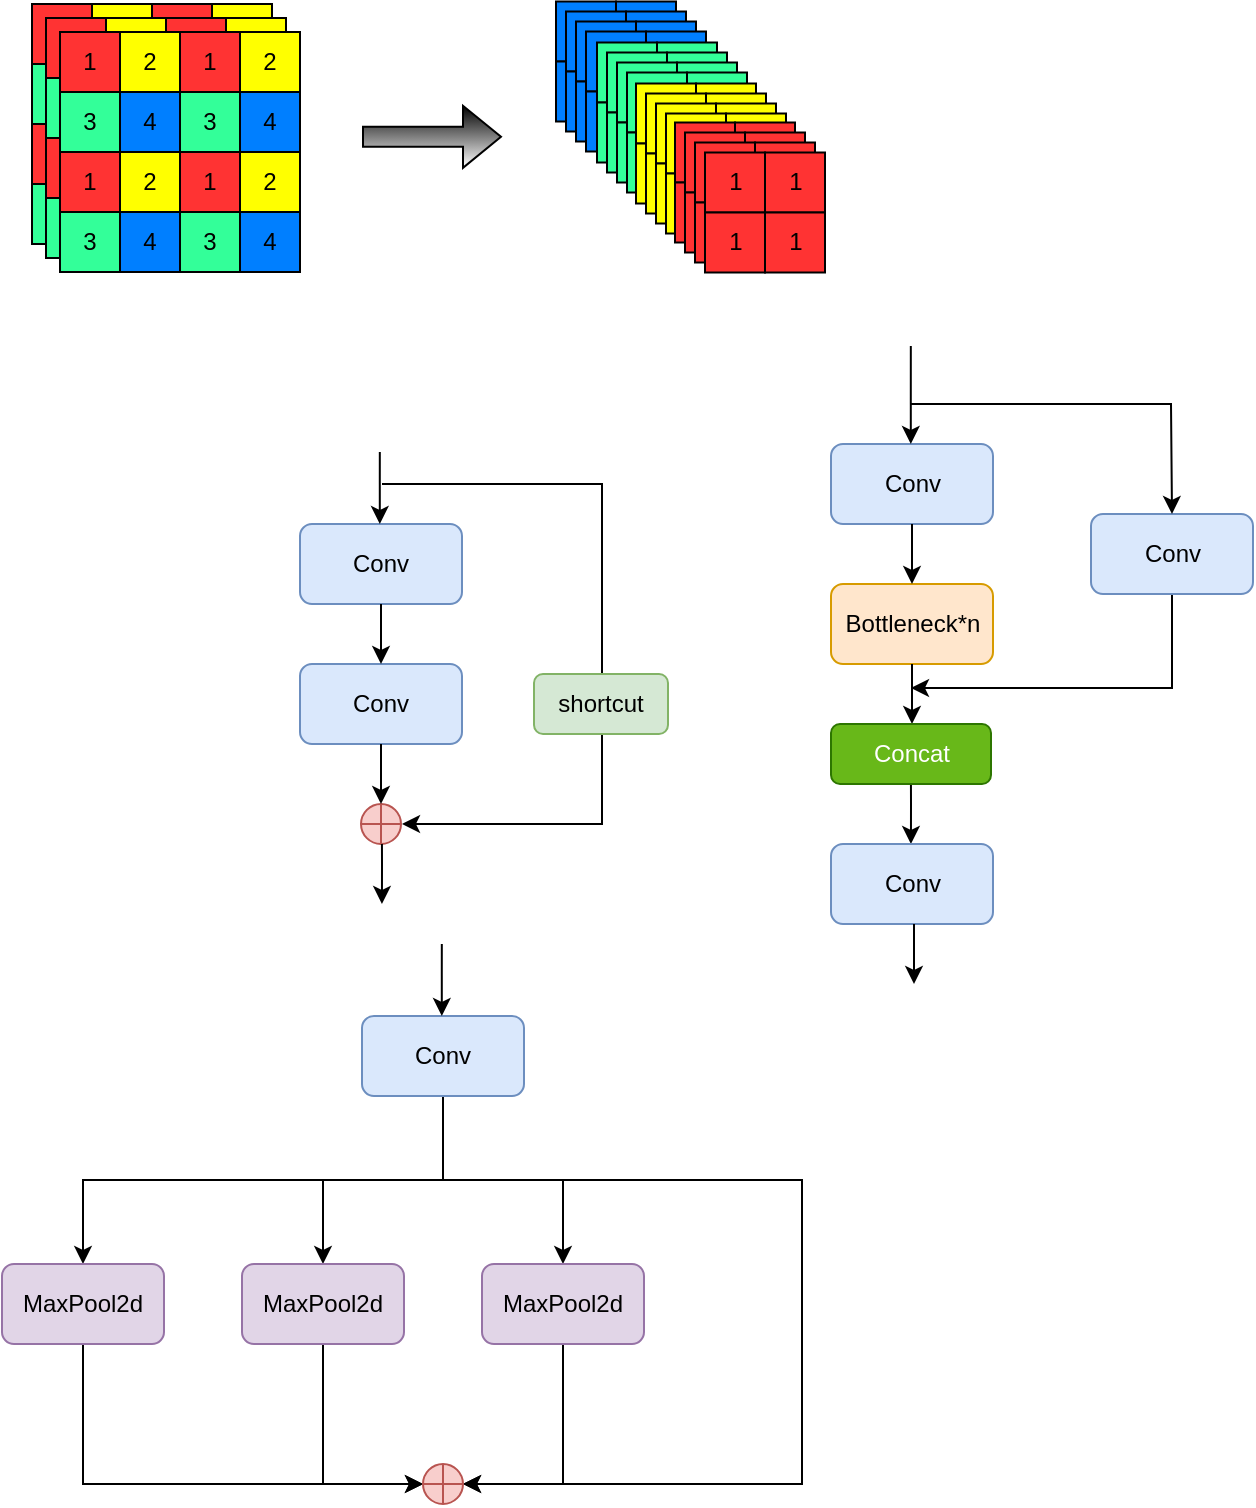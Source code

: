 <mxfile version="16.6.7" type="github">
  <diagram id="taPE7v1os4AzbMLSIXXi" name="第 1 页">
    <mxGraphModel dx="609" dy="671" grid="1" gridSize="10" guides="1" tooltips="1" connect="1" arrows="1" fold="1" page="1" pageScale="1" pageWidth="827" pageHeight="1169" math="0" shadow="0">
      <root>
        <mxCell id="0" />
        <mxCell id="1" parent="0" />
        <mxCell id="5YD0OCtKCRECGLsbeRNo-146" value="" style="group" vertex="1" connectable="0" parent="1">
          <mxGeometry x="327" y="78.75" width="137.5" height="138.5" as="geometry" />
        </mxCell>
        <mxCell id="5YD0OCtKCRECGLsbeRNo-110" value="" style="group" vertex="1" connectable="0" parent="5YD0OCtKCRECGLsbeRNo-146">
          <mxGeometry width="60" height="60" as="geometry" />
        </mxCell>
        <mxCell id="5YD0OCtKCRECGLsbeRNo-63" value="4" style="whiteSpace=wrap;html=1;aspect=fixed;fillColor=#007FFF;container=0;strokeColor=#000000;strokeWidth=1;" vertex="1" parent="5YD0OCtKCRECGLsbeRNo-110">
          <mxGeometry width="30" height="30" as="geometry" />
        </mxCell>
        <mxCell id="5YD0OCtKCRECGLsbeRNo-107" value="4" style="whiteSpace=wrap;html=1;aspect=fixed;fillColor=#007FFF;container=0;strokeColor=#000000;strokeWidth=1;" vertex="1" parent="5YD0OCtKCRECGLsbeRNo-110">
          <mxGeometry x="30" width="30" height="30" as="geometry" />
        </mxCell>
        <mxCell id="5YD0OCtKCRECGLsbeRNo-108" value="4" style="whiteSpace=wrap;html=1;aspect=fixed;fillColor=#007FFF;container=0;strokeColor=#000000;strokeWidth=1;" vertex="1" parent="5YD0OCtKCRECGLsbeRNo-110">
          <mxGeometry y="30" width="30" height="30" as="geometry" />
        </mxCell>
        <mxCell id="5YD0OCtKCRECGLsbeRNo-109" value="4" style="whiteSpace=wrap;html=1;aspect=fixed;fillColor=#007FFF;container=0;strokeColor=#000000;strokeWidth=1;" vertex="1" parent="5YD0OCtKCRECGLsbeRNo-110">
          <mxGeometry x="15" y="15" width="30" height="30" as="geometry" />
        </mxCell>
        <mxCell id="5YD0OCtKCRECGLsbeRNo-111" value="" style="group" vertex="1" connectable="0" parent="5YD0OCtKCRECGLsbeRNo-146">
          <mxGeometry x="5" y="5" width="60" height="60" as="geometry" />
        </mxCell>
        <mxCell id="5YD0OCtKCRECGLsbeRNo-112" value="4" style="whiteSpace=wrap;html=1;aspect=fixed;fillColor=#007FFF;container=0;strokeColor=#000000;strokeWidth=1;" vertex="1" parent="5YD0OCtKCRECGLsbeRNo-111">
          <mxGeometry width="30" height="30" as="geometry" />
        </mxCell>
        <mxCell id="5YD0OCtKCRECGLsbeRNo-113" value="4" style="whiteSpace=wrap;html=1;aspect=fixed;fillColor=#007FFF;container=0;strokeColor=#000000;strokeWidth=1;" vertex="1" parent="5YD0OCtKCRECGLsbeRNo-111">
          <mxGeometry x="30" width="30" height="30" as="geometry" />
        </mxCell>
        <mxCell id="5YD0OCtKCRECGLsbeRNo-114" value="4" style="whiteSpace=wrap;html=1;aspect=fixed;fillColor=#007FFF;container=0;strokeColor=#000000;strokeWidth=1;" vertex="1" parent="5YD0OCtKCRECGLsbeRNo-111">
          <mxGeometry y="30" width="30" height="30" as="geometry" />
        </mxCell>
        <mxCell id="5YD0OCtKCRECGLsbeRNo-115" value="4" style="whiteSpace=wrap;html=1;aspect=fixed;fillColor=#007FFF;container=0;strokeColor=#000000;strokeWidth=1;" vertex="1" parent="5YD0OCtKCRECGLsbeRNo-111">
          <mxGeometry x="20" y="20" width="30" height="30" as="geometry" />
        </mxCell>
        <mxCell id="5YD0OCtKCRECGLsbeRNo-116" value="" style="group" vertex="1" connectable="0" parent="5YD0OCtKCRECGLsbeRNo-146">
          <mxGeometry x="10" y="10" width="60" height="60" as="geometry" />
        </mxCell>
        <mxCell id="5YD0OCtKCRECGLsbeRNo-117" value="4" style="whiteSpace=wrap;html=1;aspect=fixed;fillColor=#007FFF;container=0;strokeColor=#000000;strokeWidth=1;" vertex="1" parent="5YD0OCtKCRECGLsbeRNo-116">
          <mxGeometry width="30" height="30" as="geometry" />
        </mxCell>
        <mxCell id="5YD0OCtKCRECGLsbeRNo-118" value="4" style="whiteSpace=wrap;html=1;aspect=fixed;fillColor=#007FFF;container=0;strokeColor=#000000;strokeWidth=1;" vertex="1" parent="5YD0OCtKCRECGLsbeRNo-116">
          <mxGeometry x="30" width="30" height="30" as="geometry" />
        </mxCell>
        <mxCell id="5YD0OCtKCRECGLsbeRNo-119" value="4" style="whiteSpace=wrap;html=1;aspect=fixed;fillColor=#007FFF;container=0;strokeColor=#000000;strokeWidth=1;" vertex="1" parent="5YD0OCtKCRECGLsbeRNo-116">
          <mxGeometry y="30" width="30" height="30" as="geometry" />
        </mxCell>
        <mxCell id="5YD0OCtKCRECGLsbeRNo-120" value="4" style="whiteSpace=wrap;html=1;aspect=fixed;fillColor=#007FFF;container=0;strokeColor=#000000;strokeWidth=1;" vertex="1" parent="5YD0OCtKCRECGLsbeRNo-116">
          <mxGeometry x="25" y="25" width="30" height="30" as="geometry" />
        </mxCell>
        <mxCell id="5YD0OCtKCRECGLsbeRNo-121" value="" style="group" vertex="1" connectable="0" parent="5YD0OCtKCRECGLsbeRNo-146">
          <mxGeometry x="15" y="15" width="60" height="60" as="geometry" />
        </mxCell>
        <mxCell id="5YD0OCtKCRECGLsbeRNo-122" value="4" style="whiteSpace=wrap;html=1;aspect=fixed;fillColor=#007FFF;container=0;strokeColor=#000000;strokeWidth=1;" vertex="1" parent="5YD0OCtKCRECGLsbeRNo-121">
          <mxGeometry width="30" height="30" as="geometry" />
        </mxCell>
        <mxCell id="5YD0OCtKCRECGLsbeRNo-123" value="4" style="whiteSpace=wrap;html=1;aspect=fixed;fillColor=#007FFF;container=0;strokeColor=#000000;strokeWidth=1;" vertex="1" parent="5YD0OCtKCRECGLsbeRNo-121">
          <mxGeometry x="30" width="30" height="30" as="geometry" />
        </mxCell>
        <mxCell id="5YD0OCtKCRECGLsbeRNo-124" value="4" style="whiteSpace=wrap;html=1;aspect=fixed;fillColor=#007FFF;container=0;strokeColor=#000000;strokeWidth=1;" vertex="1" parent="5YD0OCtKCRECGLsbeRNo-121">
          <mxGeometry y="30" width="30" height="30" as="geometry" />
        </mxCell>
        <mxCell id="5YD0OCtKCRECGLsbeRNo-125" value="4" style="whiteSpace=wrap;html=1;aspect=fixed;fillColor=#007FFF;container=0;strokeColor=#000000;strokeWidth=1;" vertex="1" parent="5YD0OCtKCRECGLsbeRNo-121">
          <mxGeometry x="30" y="30" width="30" height="30" as="geometry" />
        </mxCell>
        <mxCell id="5YD0OCtKCRECGLsbeRNo-145" value="" style="group" vertex="1" connectable="0" parent="5YD0OCtKCRECGLsbeRNo-146">
          <mxGeometry x="20.5" y="20.5" width="75" height="75" as="geometry" />
        </mxCell>
        <mxCell id="5YD0OCtKCRECGLsbeRNo-129" value="" style="group" vertex="1" connectable="0" parent="5YD0OCtKCRECGLsbeRNo-145">
          <mxGeometry width="60" height="60" as="geometry" />
        </mxCell>
        <mxCell id="5YD0OCtKCRECGLsbeRNo-62" value="3" style="whiteSpace=wrap;html=1;aspect=fixed;container=0;strokeColor=#000000;strokeWidth=1;fillColor=#33FF99;" vertex="1" parent="5YD0OCtKCRECGLsbeRNo-129">
          <mxGeometry width="30" height="30" as="geometry" />
        </mxCell>
        <mxCell id="5YD0OCtKCRECGLsbeRNo-126" value="3" style="whiteSpace=wrap;html=1;aspect=fixed;container=0;strokeColor=#000000;strokeWidth=1;fillColor=#33FF99;" vertex="1" parent="5YD0OCtKCRECGLsbeRNo-129">
          <mxGeometry x="30" width="30" height="30" as="geometry" />
        </mxCell>
        <mxCell id="5YD0OCtKCRECGLsbeRNo-127" value="3" style="whiteSpace=wrap;html=1;aspect=fixed;container=0;strokeColor=#000000;strokeWidth=1;fillColor=#33FF99;" vertex="1" parent="5YD0OCtKCRECGLsbeRNo-129">
          <mxGeometry y="30" width="30" height="30" as="geometry" />
        </mxCell>
        <mxCell id="5YD0OCtKCRECGLsbeRNo-128" value="3" style="whiteSpace=wrap;html=1;aspect=fixed;container=0;strokeColor=#000000;strokeWidth=1;fillColor=#33FF99;" vertex="1" parent="5YD0OCtKCRECGLsbeRNo-129">
          <mxGeometry x="15" y="15" width="30" height="30" as="geometry" />
        </mxCell>
        <mxCell id="5YD0OCtKCRECGLsbeRNo-130" value="" style="group" vertex="1" connectable="0" parent="5YD0OCtKCRECGLsbeRNo-145">
          <mxGeometry x="5" y="5" width="60" height="60" as="geometry" />
        </mxCell>
        <mxCell id="5YD0OCtKCRECGLsbeRNo-131" value="3" style="whiteSpace=wrap;html=1;aspect=fixed;container=0;strokeColor=#000000;strokeWidth=1;fillColor=#33FF99;" vertex="1" parent="5YD0OCtKCRECGLsbeRNo-130">
          <mxGeometry width="30" height="30" as="geometry" />
        </mxCell>
        <mxCell id="5YD0OCtKCRECGLsbeRNo-132" value="3" style="whiteSpace=wrap;html=1;aspect=fixed;container=0;strokeColor=#000000;strokeWidth=1;fillColor=#33FF99;" vertex="1" parent="5YD0OCtKCRECGLsbeRNo-130">
          <mxGeometry x="30" width="30" height="30" as="geometry" />
        </mxCell>
        <mxCell id="5YD0OCtKCRECGLsbeRNo-133" value="3" style="whiteSpace=wrap;html=1;aspect=fixed;container=0;strokeColor=#000000;strokeWidth=1;fillColor=#33FF99;" vertex="1" parent="5YD0OCtKCRECGLsbeRNo-130">
          <mxGeometry y="30" width="30" height="30" as="geometry" />
        </mxCell>
        <mxCell id="5YD0OCtKCRECGLsbeRNo-134" value="3" style="whiteSpace=wrap;html=1;aspect=fixed;container=0;strokeColor=#000000;strokeWidth=1;fillColor=#33FF99;" vertex="1" parent="5YD0OCtKCRECGLsbeRNo-130">
          <mxGeometry x="20" y="20" width="30" height="30" as="geometry" />
        </mxCell>
        <mxCell id="5YD0OCtKCRECGLsbeRNo-135" value="" style="group" vertex="1" connectable="0" parent="5YD0OCtKCRECGLsbeRNo-145">
          <mxGeometry x="10" y="10" width="60" height="60" as="geometry" />
        </mxCell>
        <mxCell id="5YD0OCtKCRECGLsbeRNo-136" value="3" style="whiteSpace=wrap;html=1;aspect=fixed;container=0;strokeColor=#000000;strokeWidth=1;fillColor=#33FF99;" vertex="1" parent="5YD0OCtKCRECGLsbeRNo-135">
          <mxGeometry width="30" height="30" as="geometry" />
        </mxCell>
        <mxCell id="5YD0OCtKCRECGLsbeRNo-137" value="3" style="whiteSpace=wrap;html=1;aspect=fixed;container=0;strokeColor=#000000;strokeWidth=1;fillColor=#33FF99;" vertex="1" parent="5YD0OCtKCRECGLsbeRNo-135">
          <mxGeometry x="30" width="30" height="30" as="geometry" />
        </mxCell>
        <mxCell id="5YD0OCtKCRECGLsbeRNo-138" value="3" style="whiteSpace=wrap;html=1;aspect=fixed;container=0;strokeColor=#000000;strokeWidth=1;fillColor=#33FF99;" vertex="1" parent="5YD0OCtKCRECGLsbeRNo-135">
          <mxGeometry y="30" width="30" height="30" as="geometry" />
        </mxCell>
        <mxCell id="5YD0OCtKCRECGLsbeRNo-139" value="3" style="whiteSpace=wrap;html=1;aspect=fixed;container=0;strokeColor=#000000;strokeWidth=1;fillColor=#33FF99;" vertex="1" parent="5YD0OCtKCRECGLsbeRNo-135">
          <mxGeometry x="25" y="25" width="30" height="30" as="geometry" />
        </mxCell>
        <mxCell id="5YD0OCtKCRECGLsbeRNo-140" value="" style="group" vertex="1" connectable="0" parent="5YD0OCtKCRECGLsbeRNo-145">
          <mxGeometry x="15" y="15" width="60" height="60" as="geometry" />
        </mxCell>
        <mxCell id="5YD0OCtKCRECGLsbeRNo-141" value="3" style="whiteSpace=wrap;html=1;aspect=fixed;container=0;strokeColor=#000000;strokeWidth=1;fillColor=#33FF99;" vertex="1" parent="5YD0OCtKCRECGLsbeRNo-140">
          <mxGeometry width="30" height="30" as="geometry" />
        </mxCell>
        <mxCell id="5YD0OCtKCRECGLsbeRNo-142" value="3" style="whiteSpace=wrap;html=1;aspect=fixed;container=0;strokeColor=#000000;strokeWidth=1;fillColor=#33FF99;" vertex="1" parent="5YD0OCtKCRECGLsbeRNo-140">
          <mxGeometry x="30" width="30" height="30" as="geometry" />
        </mxCell>
        <mxCell id="5YD0OCtKCRECGLsbeRNo-143" value="3" style="whiteSpace=wrap;html=1;aspect=fixed;container=0;strokeColor=#000000;strokeWidth=1;fillColor=#33FF99;" vertex="1" parent="5YD0OCtKCRECGLsbeRNo-140">
          <mxGeometry y="30" width="30" height="30" as="geometry" />
        </mxCell>
        <mxCell id="5YD0OCtKCRECGLsbeRNo-144" value="3" style="whiteSpace=wrap;html=1;aspect=fixed;container=0;strokeColor=#000000;strokeWidth=1;fillColor=#33FF99;" vertex="1" parent="5YD0OCtKCRECGLsbeRNo-140">
          <mxGeometry x="30" y="30" width="30" height="30" as="geometry" />
        </mxCell>
        <mxCell id="5YD0OCtKCRECGLsbeRNo-106" value="" style="group" vertex="1" connectable="0" parent="5YD0OCtKCRECGLsbeRNo-146">
          <mxGeometry x="40" y="41" width="97.5" height="97.5" as="geometry" />
        </mxCell>
        <mxCell id="5YD0OCtKCRECGLsbeRNo-89" value="" style="group" vertex="1" connectable="0" parent="5YD0OCtKCRECGLsbeRNo-106">
          <mxGeometry width="60" height="60" as="geometry" />
        </mxCell>
        <mxCell id="5YD0OCtKCRECGLsbeRNo-61" value="2" style="whiteSpace=wrap;html=1;aspect=fixed;container=0;strokeColor=#000000;strokeWidth=1;fillColor=#FFFF00;" vertex="1" parent="5YD0OCtKCRECGLsbeRNo-89">
          <mxGeometry width="30" height="30" as="geometry" />
        </mxCell>
        <mxCell id="5YD0OCtKCRECGLsbeRNo-86" value="2" style="whiteSpace=wrap;html=1;aspect=fixed;container=0;strokeColor=#000000;strokeWidth=1;fillColor=#FFFF00;" vertex="1" parent="5YD0OCtKCRECGLsbeRNo-89">
          <mxGeometry x="30" width="30" height="30" as="geometry" />
        </mxCell>
        <mxCell id="5YD0OCtKCRECGLsbeRNo-87" value="2" style="whiteSpace=wrap;html=1;aspect=fixed;container=0;strokeColor=#000000;strokeWidth=1;fillColor=#FFFF00;" vertex="1" parent="5YD0OCtKCRECGLsbeRNo-89">
          <mxGeometry y="30" width="30" height="30" as="geometry" />
        </mxCell>
        <mxCell id="5YD0OCtKCRECGLsbeRNo-88" value="2" style="whiteSpace=wrap;html=1;aspect=fixed;container=0;strokeColor=#000000;strokeWidth=1;fillColor=#FFFF00;" vertex="1" parent="5YD0OCtKCRECGLsbeRNo-89">
          <mxGeometry x="15" y="15" width="30" height="30" as="geometry" />
        </mxCell>
        <mxCell id="5YD0OCtKCRECGLsbeRNo-90" value="" style="group" vertex="1" connectable="0" parent="5YD0OCtKCRECGLsbeRNo-106">
          <mxGeometry x="5" y="5" width="60" height="60" as="geometry" />
        </mxCell>
        <mxCell id="5YD0OCtKCRECGLsbeRNo-91" value="2" style="whiteSpace=wrap;html=1;aspect=fixed;container=0;strokeColor=#000000;strokeWidth=1;fillColor=#FFFF00;" vertex="1" parent="5YD0OCtKCRECGLsbeRNo-90">
          <mxGeometry width="30" height="30" as="geometry" />
        </mxCell>
        <mxCell id="5YD0OCtKCRECGLsbeRNo-92" value="2" style="whiteSpace=wrap;html=1;aspect=fixed;container=0;strokeColor=#000000;strokeWidth=1;fillColor=#FFFF00;" vertex="1" parent="5YD0OCtKCRECGLsbeRNo-90">
          <mxGeometry x="30" width="30" height="30" as="geometry" />
        </mxCell>
        <mxCell id="5YD0OCtKCRECGLsbeRNo-93" value="2" style="whiteSpace=wrap;html=1;aspect=fixed;container=0;strokeColor=#000000;strokeWidth=1;fillColor=#FFFF00;" vertex="1" parent="5YD0OCtKCRECGLsbeRNo-90">
          <mxGeometry y="30" width="30" height="30" as="geometry" />
        </mxCell>
        <mxCell id="5YD0OCtKCRECGLsbeRNo-94" value="2" style="whiteSpace=wrap;html=1;aspect=fixed;container=0;strokeColor=#000000;strokeWidth=1;fillColor=#FFFF00;" vertex="1" parent="5YD0OCtKCRECGLsbeRNo-90">
          <mxGeometry x="20" y="20" width="30" height="30" as="geometry" />
        </mxCell>
        <mxCell id="5YD0OCtKCRECGLsbeRNo-95" value="" style="group" vertex="1" connectable="0" parent="5YD0OCtKCRECGLsbeRNo-106">
          <mxGeometry x="10" y="10" width="60" height="60" as="geometry" />
        </mxCell>
        <mxCell id="5YD0OCtKCRECGLsbeRNo-96" value="2" style="whiteSpace=wrap;html=1;aspect=fixed;container=0;strokeColor=#000000;strokeWidth=1;fillColor=#FFFF00;" vertex="1" parent="5YD0OCtKCRECGLsbeRNo-95">
          <mxGeometry width="30" height="30" as="geometry" />
        </mxCell>
        <mxCell id="5YD0OCtKCRECGLsbeRNo-97" value="2" style="whiteSpace=wrap;html=1;aspect=fixed;container=0;strokeColor=#000000;strokeWidth=1;fillColor=#FFFF00;" vertex="1" parent="5YD0OCtKCRECGLsbeRNo-95">
          <mxGeometry x="30" width="30" height="30" as="geometry" />
        </mxCell>
        <mxCell id="5YD0OCtKCRECGLsbeRNo-98" value="2" style="whiteSpace=wrap;html=1;aspect=fixed;container=0;strokeColor=#000000;strokeWidth=1;fillColor=#FFFF00;" vertex="1" parent="5YD0OCtKCRECGLsbeRNo-95">
          <mxGeometry y="30" width="30" height="30" as="geometry" />
        </mxCell>
        <mxCell id="5YD0OCtKCRECGLsbeRNo-99" value="2" style="whiteSpace=wrap;html=1;aspect=fixed;container=0;strokeColor=#000000;strokeWidth=1;fillColor=#FFFF00;" vertex="1" parent="5YD0OCtKCRECGLsbeRNo-95">
          <mxGeometry x="25" y="25" width="30" height="30" as="geometry" />
        </mxCell>
        <mxCell id="5YD0OCtKCRECGLsbeRNo-100" value="" style="group" vertex="1" connectable="0" parent="5YD0OCtKCRECGLsbeRNo-106">
          <mxGeometry x="15" y="15" width="82.5" height="82.5" as="geometry" />
        </mxCell>
        <mxCell id="5YD0OCtKCRECGLsbeRNo-101" value="2" style="whiteSpace=wrap;html=1;aspect=fixed;container=0;strokeColor=#000000;strokeWidth=1;fillColor=#FFFF00;" vertex="1" parent="5YD0OCtKCRECGLsbeRNo-100">
          <mxGeometry width="30" height="30" as="geometry" />
        </mxCell>
        <mxCell id="5YD0OCtKCRECGLsbeRNo-102" value="2" style="whiteSpace=wrap;html=1;aspect=fixed;container=0;strokeColor=#000000;strokeWidth=1;fillColor=#FFFF00;" vertex="1" parent="5YD0OCtKCRECGLsbeRNo-100">
          <mxGeometry x="30" width="30" height="30" as="geometry" />
        </mxCell>
        <mxCell id="5YD0OCtKCRECGLsbeRNo-103" value="2" style="whiteSpace=wrap;html=1;aspect=fixed;container=0;strokeColor=#000000;strokeWidth=1;fillColor=#FFFF00;" vertex="1" parent="5YD0OCtKCRECGLsbeRNo-100">
          <mxGeometry y="30" width="30" height="30" as="geometry" />
        </mxCell>
        <mxCell id="5YD0OCtKCRECGLsbeRNo-104" value="2" style="whiteSpace=wrap;html=1;aspect=fixed;container=0;strokeColor=#000000;strokeWidth=1;fillColor=#FFFF00;" vertex="1" parent="5YD0OCtKCRECGLsbeRNo-100">
          <mxGeometry x="30" y="30" width="30" height="30" as="geometry" />
        </mxCell>
        <mxCell id="5YD0OCtKCRECGLsbeRNo-105" value="" style="group" vertex="1" connectable="0" parent="5YD0OCtKCRECGLsbeRNo-100">
          <mxGeometry x="4.5" y="4.5" width="75" height="75" as="geometry" />
        </mxCell>
        <mxCell id="5YD0OCtKCRECGLsbeRNo-70" value="" style="group" vertex="1" connectable="0" parent="5YD0OCtKCRECGLsbeRNo-105">
          <mxGeometry width="60" height="60" as="geometry" />
        </mxCell>
        <mxCell id="5YD0OCtKCRECGLsbeRNo-60" value="1" style="whiteSpace=wrap;html=1;aspect=fixed;fillColor=#FF3333;fontColor=#ffffff;strokeColor=#000000;container=0;strokeWidth=1;" vertex="1" parent="5YD0OCtKCRECGLsbeRNo-70">
          <mxGeometry width="30" height="30" as="geometry" />
        </mxCell>
        <mxCell id="5YD0OCtKCRECGLsbeRNo-67" value="1" style="whiteSpace=wrap;html=1;aspect=fixed;fillColor=#FF3333;fontColor=#ffffff;strokeColor=#000000;container=0;strokeWidth=1;" vertex="1" parent="5YD0OCtKCRECGLsbeRNo-70">
          <mxGeometry x="30" width="30" height="30" as="geometry" />
        </mxCell>
        <mxCell id="5YD0OCtKCRECGLsbeRNo-68" value="1" style="whiteSpace=wrap;html=1;aspect=fixed;fillColor=#FF3333;fontColor=#ffffff;strokeColor=#000000;container=0;strokeWidth=1;" vertex="1" parent="5YD0OCtKCRECGLsbeRNo-70">
          <mxGeometry y="30" width="30" height="30" as="geometry" />
        </mxCell>
        <mxCell id="5YD0OCtKCRECGLsbeRNo-69" value="1" style="whiteSpace=wrap;html=1;aspect=fixed;fillColor=#FF3333;fontColor=#ffffff;strokeColor=#000000;container=0;strokeWidth=1;" vertex="1" parent="5YD0OCtKCRECGLsbeRNo-70">
          <mxGeometry x="15" y="15" width="30" height="30" as="geometry" />
        </mxCell>
        <mxCell id="5YD0OCtKCRECGLsbeRNo-71" value="" style="group" vertex="1" connectable="0" parent="5YD0OCtKCRECGLsbeRNo-105">
          <mxGeometry x="5" y="5" width="60" height="60" as="geometry" />
        </mxCell>
        <mxCell id="5YD0OCtKCRECGLsbeRNo-72" value="1" style="whiteSpace=wrap;html=1;aspect=fixed;fillColor=#FF3333;fontColor=#ffffff;strokeColor=#000000;container=0;strokeWidth=1;" vertex="1" parent="5YD0OCtKCRECGLsbeRNo-71">
          <mxGeometry width="30" height="30" as="geometry" />
        </mxCell>
        <mxCell id="5YD0OCtKCRECGLsbeRNo-73" value="1" style="whiteSpace=wrap;html=1;aspect=fixed;fillColor=#FF3333;fontColor=#ffffff;strokeColor=#000000;container=0;strokeWidth=1;" vertex="1" parent="5YD0OCtKCRECGLsbeRNo-71">
          <mxGeometry x="30" width="30" height="30" as="geometry" />
        </mxCell>
        <mxCell id="5YD0OCtKCRECGLsbeRNo-74" value="1" style="whiteSpace=wrap;html=1;aspect=fixed;fillColor=#FF3333;fontColor=#ffffff;strokeColor=#000000;container=0;strokeWidth=1;" vertex="1" parent="5YD0OCtKCRECGLsbeRNo-71">
          <mxGeometry y="30" width="30" height="30" as="geometry" />
        </mxCell>
        <mxCell id="5YD0OCtKCRECGLsbeRNo-75" value="1" style="whiteSpace=wrap;html=1;aspect=fixed;fillColor=#FF3333;fontColor=#ffffff;strokeColor=#000000;container=0;strokeWidth=1;" vertex="1" parent="5YD0OCtKCRECGLsbeRNo-71">
          <mxGeometry x="20" y="20" width="30" height="30" as="geometry" />
        </mxCell>
        <mxCell id="5YD0OCtKCRECGLsbeRNo-76" value="" style="group" vertex="1" connectable="0" parent="5YD0OCtKCRECGLsbeRNo-105">
          <mxGeometry x="10" y="10" width="60" height="60" as="geometry" />
        </mxCell>
        <mxCell id="5YD0OCtKCRECGLsbeRNo-77" value="1" style="whiteSpace=wrap;html=1;aspect=fixed;fillColor=#FF3333;fontColor=#ffffff;strokeColor=#000000;container=0;strokeWidth=1;" vertex="1" parent="5YD0OCtKCRECGLsbeRNo-76">
          <mxGeometry width="30" height="30" as="geometry" />
        </mxCell>
        <mxCell id="5YD0OCtKCRECGLsbeRNo-78" value="1" style="whiteSpace=wrap;html=1;aspect=fixed;fillColor=#FF3333;fontColor=#ffffff;strokeColor=#000000;container=0;strokeWidth=1;" vertex="1" parent="5YD0OCtKCRECGLsbeRNo-76">
          <mxGeometry x="30" width="30" height="30" as="geometry" />
        </mxCell>
        <mxCell id="5YD0OCtKCRECGLsbeRNo-79" value="1" style="whiteSpace=wrap;html=1;aspect=fixed;fillColor=#FF3333;fontColor=#ffffff;strokeColor=#000000;container=0;strokeWidth=1;" vertex="1" parent="5YD0OCtKCRECGLsbeRNo-76">
          <mxGeometry y="30" width="30" height="30" as="geometry" />
        </mxCell>
        <mxCell id="5YD0OCtKCRECGLsbeRNo-80" value="1" style="whiteSpace=wrap;html=1;aspect=fixed;fillColor=#FF3333;fontColor=#ffffff;strokeColor=#000000;container=0;strokeWidth=1;" vertex="1" parent="5YD0OCtKCRECGLsbeRNo-76">
          <mxGeometry x="25" y="25" width="30" height="30" as="geometry" />
        </mxCell>
        <mxCell id="5YD0OCtKCRECGLsbeRNo-81" value="" style="group" vertex="1" connectable="0" parent="5YD0OCtKCRECGLsbeRNo-105">
          <mxGeometry x="15" y="15" width="60" height="60" as="geometry" />
        </mxCell>
        <mxCell id="5YD0OCtKCRECGLsbeRNo-82" value="&lt;font color=&quot;#000000&quot;&gt;1&lt;/font&gt;" style="whiteSpace=wrap;html=1;aspect=fixed;fillColor=#FF3333;fontColor=#ffffff;strokeColor=#000000;container=0;strokeWidth=1;" vertex="1" parent="5YD0OCtKCRECGLsbeRNo-81">
          <mxGeometry width="30" height="30" as="geometry" />
        </mxCell>
        <mxCell id="5YD0OCtKCRECGLsbeRNo-83" value="&lt;font color=&quot;#000000&quot;&gt;1&lt;/font&gt;" style="whiteSpace=wrap;html=1;aspect=fixed;fillColor=#FF3333;fontColor=#ffffff;strokeColor=#000000;container=0;strokeWidth=1;" vertex="1" parent="5YD0OCtKCRECGLsbeRNo-81">
          <mxGeometry x="30" width="30" height="30" as="geometry" />
        </mxCell>
        <mxCell id="5YD0OCtKCRECGLsbeRNo-84" value="&lt;font color=&quot;#000000&quot;&gt;1&lt;/font&gt;" style="whiteSpace=wrap;html=1;aspect=fixed;fillColor=#FF3333;fontColor=#ffffff;strokeColor=#000000;container=0;strokeWidth=1;" vertex="1" parent="5YD0OCtKCRECGLsbeRNo-81">
          <mxGeometry y="30" width="30" height="30" as="geometry" />
        </mxCell>
        <mxCell id="5YD0OCtKCRECGLsbeRNo-85" value="&lt;font color=&quot;#000000&quot;&gt;1&lt;/font&gt;" style="whiteSpace=wrap;html=1;aspect=fixed;fillColor=#FF3333;fontColor=#ffffff;strokeColor=#000000;container=0;strokeWidth=1;" vertex="1" parent="5YD0OCtKCRECGLsbeRNo-81">
          <mxGeometry x="30" y="30" width="30" height="30" as="geometry" />
        </mxCell>
        <mxCell id="5YD0OCtKCRECGLsbeRNo-148" value="" style="group" vertex="1" connectable="0" parent="1">
          <mxGeometry x="65" y="80" width="134" height="134" as="geometry" />
        </mxCell>
        <mxCell id="5YD0OCtKCRECGLsbeRNo-23" value="" style="group" vertex="1" connectable="0" parent="5YD0OCtKCRECGLsbeRNo-148">
          <mxGeometry width="120" height="120" as="geometry" />
        </mxCell>
        <mxCell id="5YD0OCtKCRECGLsbeRNo-1" value="1" style="whiteSpace=wrap;html=1;aspect=fixed;fillColor=#FF3333;fontColor=#ffffff;strokeColor=#000000;container=0;strokeWidth=1;" vertex="1" parent="5YD0OCtKCRECGLsbeRNo-23">
          <mxGeometry width="30" height="30" as="geometry" />
        </mxCell>
        <mxCell id="5YD0OCtKCRECGLsbeRNo-2" value="2" style="whiteSpace=wrap;html=1;aspect=fixed;fillColor=#FFFF00;container=0;strokeColor=#000000;strokeWidth=1;" vertex="1" parent="5YD0OCtKCRECGLsbeRNo-23">
          <mxGeometry x="30" width="30" height="30" as="geometry" />
        </mxCell>
        <mxCell id="5YD0OCtKCRECGLsbeRNo-3" value="1" style="whiteSpace=wrap;html=1;aspect=fixed;fillColor=#FF3333;fontColor=#ffffff;strokeColor=#000000;container=0;strokeWidth=1;" vertex="1" parent="5YD0OCtKCRECGLsbeRNo-23">
          <mxGeometry x="60" width="30" height="30" as="geometry" />
        </mxCell>
        <mxCell id="5YD0OCtKCRECGLsbeRNo-4" value="2" style="whiteSpace=wrap;html=1;aspect=fixed;fillColor=#FFFF00;container=0;strokeColor=#000000;strokeWidth=1;" vertex="1" parent="5YD0OCtKCRECGLsbeRNo-23">
          <mxGeometry x="90" width="30" height="30" as="geometry" />
        </mxCell>
        <mxCell id="5YD0OCtKCRECGLsbeRNo-7" value="3" style="whiteSpace=wrap;html=1;aspect=fixed;fillColor=#33FF99;container=0;strokeColor=#000000;strokeWidth=1;" vertex="1" parent="5YD0OCtKCRECGLsbeRNo-23">
          <mxGeometry y="30" width="30" height="30" as="geometry" />
        </mxCell>
        <mxCell id="5YD0OCtKCRECGLsbeRNo-8" value="4" style="whiteSpace=wrap;html=1;aspect=fixed;fillColor=#007FFF;container=0;strokeColor=#000000;strokeWidth=1;" vertex="1" parent="5YD0OCtKCRECGLsbeRNo-23">
          <mxGeometry x="24" y="24" width="30" height="30" as="geometry" />
        </mxCell>
        <mxCell id="5YD0OCtKCRECGLsbeRNo-9" value="3" style="whiteSpace=wrap;html=1;aspect=fixed;container=0;strokeColor=#000000;strokeWidth=1;fillColor=#33FF99;" vertex="1" parent="5YD0OCtKCRECGLsbeRNo-23">
          <mxGeometry x="54" y="24" width="30" height="30" as="geometry" />
        </mxCell>
        <mxCell id="5YD0OCtKCRECGLsbeRNo-10" value="4" style="whiteSpace=wrap;html=1;aspect=fixed;fillColor=#007FFF;container=0;strokeColor=#000000;strokeWidth=1;" vertex="1" parent="5YD0OCtKCRECGLsbeRNo-23">
          <mxGeometry x="84" y="24" width="30" height="30" as="geometry" />
        </mxCell>
        <mxCell id="5YD0OCtKCRECGLsbeRNo-12" value="1" style="whiteSpace=wrap;html=1;aspect=fixed;fillColor=#FF3333;fontColor=#ffffff;strokeColor=#000000;container=0;strokeWidth=1;" vertex="1" parent="5YD0OCtKCRECGLsbeRNo-23">
          <mxGeometry y="60" width="30" height="30" as="geometry" />
        </mxCell>
        <mxCell id="5YD0OCtKCRECGLsbeRNo-13" value="2" style="whiteSpace=wrap;html=1;aspect=fixed;container=0;strokeColor=#000000;strokeWidth=1;fillColor=#FFFF00;" vertex="1" parent="5YD0OCtKCRECGLsbeRNo-23">
          <mxGeometry x="24" y="54" width="30" height="30" as="geometry" />
        </mxCell>
        <mxCell id="5YD0OCtKCRECGLsbeRNo-14" value="1" style="whiteSpace=wrap;html=1;aspect=fixed;fillColor=#FF3333;fontColor=#ffffff;strokeColor=#000000;container=0;strokeWidth=1;" vertex="1" parent="5YD0OCtKCRECGLsbeRNo-23">
          <mxGeometry x="54" y="54" width="30" height="30" as="geometry" />
        </mxCell>
        <mxCell id="5YD0OCtKCRECGLsbeRNo-15" value="2" style="whiteSpace=wrap;html=1;aspect=fixed;container=0;strokeColor=#000000;strokeWidth=1;fillColor=#FFFF00;" vertex="1" parent="5YD0OCtKCRECGLsbeRNo-23">
          <mxGeometry x="84" y="54" width="30" height="30" as="geometry" />
        </mxCell>
        <mxCell id="5YD0OCtKCRECGLsbeRNo-17" value="3" style="whiteSpace=wrap;html=1;aspect=fixed;container=0;strokeColor=#000000;strokeWidth=1;fillColor=#33FF99;" vertex="1" parent="5YD0OCtKCRECGLsbeRNo-23">
          <mxGeometry y="90" width="30" height="30" as="geometry" />
        </mxCell>
        <mxCell id="5YD0OCtKCRECGLsbeRNo-18" value="4" style="whiteSpace=wrap;html=1;aspect=fixed;fillColor=#007FFF;container=0;strokeColor=#000000;strokeWidth=1;" vertex="1" parent="5YD0OCtKCRECGLsbeRNo-23">
          <mxGeometry x="24" y="84" width="30" height="30" as="geometry" />
        </mxCell>
        <mxCell id="5YD0OCtKCRECGLsbeRNo-19" value="3" style="whiteSpace=wrap;html=1;aspect=fixed;container=0;strokeColor=#000000;strokeWidth=1;fillColor=#33FF99;" vertex="1" parent="5YD0OCtKCRECGLsbeRNo-23">
          <mxGeometry x="54" y="84" width="30" height="30" as="geometry" />
        </mxCell>
        <mxCell id="5YD0OCtKCRECGLsbeRNo-20" value="4" style="whiteSpace=wrap;html=1;aspect=fixed;fillColor=#007FFF;container=0;strokeColor=#000000;strokeWidth=1;" vertex="1" parent="5YD0OCtKCRECGLsbeRNo-23">
          <mxGeometry x="84" y="84" width="30" height="30" as="geometry" />
        </mxCell>
        <mxCell id="5YD0OCtKCRECGLsbeRNo-24" value="" style="group" vertex="1" connectable="0" parent="5YD0OCtKCRECGLsbeRNo-148">
          <mxGeometry x="7" y="7" width="120" height="120" as="geometry" />
        </mxCell>
        <mxCell id="5YD0OCtKCRECGLsbeRNo-25" value="1" style="whiteSpace=wrap;html=1;aspect=fixed;fillColor=#FF3333;fontColor=#ffffff;strokeColor=#000000;container=0;strokeWidth=1;" vertex="1" parent="5YD0OCtKCRECGLsbeRNo-24">
          <mxGeometry width="30" height="30" as="geometry" />
        </mxCell>
        <mxCell id="5YD0OCtKCRECGLsbeRNo-26" value="2" style="whiteSpace=wrap;html=1;aspect=fixed;fillColor=#FFFF00;container=0;strokeColor=#000000;strokeWidth=1;" vertex="1" parent="5YD0OCtKCRECGLsbeRNo-24">
          <mxGeometry x="30" width="30" height="30" as="geometry" />
        </mxCell>
        <mxCell id="5YD0OCtKCRECGLsbeRNo-27" value="1" style="whiteSpace=wrap;html=1;aspect=fixed;fillColor=#FF3333;fontColor=#ffffff;strokeColor=#000000;container=0;strokeWidth=1;" vertex="1" parent="5YD0OCtKCRECGLsbeRNo-24">
          <mxGeometry x="60" width="30" height="30" as="geometry" />
        </mxCell>
        <mxCell id="5YD0OCtKCRECGLsbeRNo-28" value="2" style="whiteSpace=wrap;html=1;aspect=fixed;fillColor=#FFFF00;container=0;strokeColor=#000000;strokeWidth=1;" vertex="1" parent="5YD0OCtKCRECGLsbeRNo-24">
          <mxGeometry x="90" width="30" height="30" as="geometry" />
        </mxCell>
        <mxCell id="5YD0OCtKCRECGLsbeRNo-29" value="3" style="whiteSpace=wrap;html=1;aspect=fixed;fillColor=#33FF99;container=0;strokeColor=#000000;strokeWidth=1;" vertex="1" parent="5YD0OCtKCRECGLsbeRNo-24">
          <mxGeometry y="30" width="30" height="30" as="geometry" />
        </mxCell>
        <mxCell id="5YD0OCtKCRECGLsbeRNo-30" value="4" style="whiteSpace=wrap;html=1;aspect=fixed;fillColor=#007FFF;container=0;strokeColor=#000000;strokeWidth=1;" vertex="1" parent="5YD0OCtKCRECGLsbeRNo-24">
          <mxGeometry x="27" y="27" width="30" height="30" as="geometry" />
        </mxCell>
        <mxCell id="5YD0OCtKCRECGLsbeRNo-31" value="3" style="whiteSpace=wrap;html=1;aspect=fixed;container=0;strokeColor=#000000;strokeWidth=1;fillColor=#33FF99;" vertex="1" parent="5YD0OCtKCRECGLsbeRNo-24">
          <mxGeometry x="57" y="27" width="30" height="30" as="geometry" />
        </mxCell>
        <mxCell id="5YD0OCtKCRECGLsbeRNo-32" value="4" style="whiteSpace=wrap;html=1;aspect=fixed;fillColor=#007FFF;container=0;strokeColor=#000000;strokeWidth=1;" vertex="1" parent="5YD0OCtKCRECGLsbeRNo-24">
          <mxGeometry x="87" y="27" width="30" height="30" as="geometry" />
        </mxCell>
        <mxCell id="5YD0OCtKCRECGLsbeRNo-33" value="1" style="whiteSpace=wrap;html=1;aspect=fixed;fillColor=#FF3333;fontColor=#ffffff;strokeColor=#000000;container=0;strokeWidth=1;" vertex="1" parent="5YD0OCtKCRECGLsbeRNo-24">
          <mxGeometry y="60" width="30" height="30" as="geometry" />
        </mxCell>
        <mxCell id="5YD0OCtKCRECGLsbeRNo-34" value="2" style="whiteSpace=wrap;html=1;aspect=fixed;container=0;strokeColor=#000000;strokeWidth=1;fillColor=#FFFF00;" vertex="1" parent="5YD0OCtKCRECGLsbeRNo-24">
          <mxGeometry x="27" y="57" width="30" height="30" as="geometry" />
        </mxCell>
        <mxCell id="5YD0OCtKCRECGLsbeRNo-35" value="1" style="whiteSpace=wrap;html=1;aspect=fixed;fillColor=#FF3333;fontColor=#ffffff;strokeColor=#000000;container=0;strokeWidth=1;" vertex="1" parent="5YD0OCtKCRECGLsbeRNo-24">
          <mxGeometry x="57" y="57" width="30" height="30" as="geometry" />
        </mxCell>
        <mxCell id="5YD0OCtKCRECGLsbeRNo-36" value="2" style="whiteSpace=wrap;html=1;aspect=fixed;container=0;strokeColor=#000000;strokeWidth=1;fillColor=#FFFF00;" vertex="1" parent="5YD0OCtKCRECGLsbeRNo-24">
          <mxGeometry x="87" y="57" width="30" height="30" as="geometry" />
        </mxCell>
        <mxCell id="5YD0OCtKCRECGLsbeRNo-37" value="3" style="whiteSpace=wrap;html=1;aspect=fixed;container=0;strokeColor=#000000;strokeWidth=1;fillColor=#33FF99;" vertex="1" parent="5YD0OCtKCRECGLsbeRNo-24">
          <mxGeometry y="90" width="30" height="30" as="geometry" />
        </mxCell>
        <mxCell id="5YD0OCtKCRECGLsbeRNo-38" value="4" style="whiteSpace=wrap;html=1;aspect=fixed;fillColor=#007FFF;container=0;strokeColor=#000000;strokeWidth=1;" vertex="1" parent="5YD0OCtKCRECGLsbeRNo-24">
          <mxGeometry x="27" y="87" width="30" height="30" as="geometry" />
        </mxCell>
        <mxCell id="5YD0OCtKCRECGLsbeRNo-39" value="3" style="whiteSpace=wrap;html=1;aspect=fixed;container=0;strokeColor=#000000;strokeWidth=1;fillColor=#33FF99;" vertex="1" parent="5YD0OCtKCRECGLsbeRNo-24">
          <mxGeometry x="57" y="87" width="30" height="30" as="geometry" />
        </mxCell>
        <mxCell id="5YD0OCtKCRECGLsbeRNo-40" value="4" style="whiteSpace=wrap;html=1;aspect=fixed;fillColor=#007FFF;container=0;strokeColor=#000000;strokeWidth=1;" vertex="1" parent="5YD0OCtKCRECGLsbeRNo-24">
          <mxGeometry x="87" y="87" width="30" height="30" as="geometry" />
        </mxCell>
        <mxCell id="5YD0OCtKCRECGLsbeRNo-42" value="&lt;font color=&quot;#000000&quot;&gt;1&lt;/font&gt;" style="whiteSpace=wrap;html=1;aspect=fixed;fillColor=#FF3333;fontColor=#ffffff;strokeColor=#000000;container=0;strokeWidth=1;" vertex="1" parent="5YD0OCtKCRECGLsbeRNo-148">
          <mxGeometry x="14" y="14" width="30" height="30" as="geometry" />
        </mxCell>
        <mxCell id="5YD0OCtKCRECGLsbeRNo-43" value="2" style="whiteSpace=wrap;html=1;aspect=fixed;fillColor=#FFFF00;container=0;strokeColor=#000000;strokeWidth=1;" vertex="1" parent="5YD0OCtKCRECGLsbeRNo-148">
          <mxGeometry x="44" y="14" width="30" height="30" as="geometry" />
        </mxCell>
        <mxCell id="5YD0OCtKCRECGLsbeRNo-44" value="&lt;font color=&quot;#000000&quot;&gt;1&lt;/font&gt;" style="whiteSpace=wrap;html=1;aspect=fixed;fillColor=#FF3333;fontColor=#ffffff;strokeColor=#000000;container=0;strokeWidth=1;" vertex="1" parent="5YD0OCtKCRECGLsbeRNo-148">
          <mxGeometry x="74" y="14" width="30" height="30" as="geometry" />
        </mxCell>
        <mxCell id="5YD0OCtKCRECGLsbeRNo-45" value="2" style="whiteSpace=wrap;html=1;aspect=fixed;fillColor=#FFFF00;container=0;strokeColor=#000000;strokeWidth=1;" vertex="1" parent="5YD0OCtKCRECGLsbeRNo-148">
          <mxGeometry x="104" y="14" width="30" height="30" as="geometry" />
        </mxCell>
        <mxCell id="5YD0OCtKCRECGLsbeRNo-46" value="3" style="whiteSpace=wrap;html=1;aspect=fixed;fillColor=#33FF99;container=0;strokeColor=#000000;strokeWidth=1;" vertex="1" parent="5YD0OCtKCRECGLsbeRNo-148">
          <mxGeometry x="14" y="44" width="30" height="30" as="geometry" />
        </mxCell>
        <mxCell id="5YD0OCtKCRECGLsbeRNo-47" value="4" style="whiteSpace=wrap;html=1;aspect=fixed;fillColor=#007FFF;container=0;strokeColor=#000000;strokeWidth=1;" vertex="1" parent="5YD0OCtKCRECGLsbeRNo-148">
          <mxGeometry x="44" y="44" width="30" height="30" as="geometry" />
        </mxCell>
        <mxCell id="5YD0OCtKCRECGLsbeRNo-48" value="3" style="whiteSpace=wrap;html=1;aspect=fixed;container=0;strokeColor=#000000;strokeWidth=1;fillColor=#33FF99;" vertex="1" parent="5YD0OCtKCRECGLsbeRNo-148">
          <mxGeometry x="74" y="44" width="30" height="30" as="geometry" />
        </mxCell>
        <mxCell id="5YD0OCtKCRECGLsbeRNo-49" value="4" style="whiteSpace=wrap;html=1;aspect=fixed;fillColor=#007FFF;container=0;strokeColor=#000000;strokeWidth=1;" vertex="1" parent="5YD0OCtKCRECGLsbeRNo-148">
          <mxGeometry x="104" y="44" width="30" height="30" as="geometry" />
        </mxCell>
        <mxCell id="5YD0OCtKCRECGLsbeRNo-50" value="&lt;font color=&quot;#000000&quot;&gt;1&lt;/font&gt;" style="whiteSpace=wrap;html=1;aspect=fixed;fillColor=#FF3333;fontColor=#ffffff;strokeColor=#000000;container=0;strokeWidth=1;" vertex="1" parent="5YD0OCtKCRECGLsbeRNo-148">
          <mxGeometry x="14" y="74" width="30" height="30" as="geometry" />
        </mxCell>
        <mxCell id="5YD0OCtKCRECGLsbeRNo-51" value="2" style="whiteSpace=wrap;html=1;aspect=fixed;container=0;strokeColor=#000000;strokeWidth=1;fillColor=#FFFF00;" vertex="1" parent="5YD0OCtKCRECGLsbeRNo-148">
          <mxGeometry x="44" y="74" width="30" height="30" as="geometry" />
        </mxCell>
        <mxCell id="5YD0OCtKCRECGLsbeRNo-52" value="&lt;font color=&quot;#000000&quot;&gt;1&lt;/font&gt;" style="whiteSpace=wrap;html=1;aspect=fixed;fillColor=#FF3333;fontColor=#ffffff;strokeColor=#000000;container=0;strokeWidth=1;" vertex="1" parent="5YD0OCtKCRECGLsbeRNo-148">
          <mxGeometry x="74" y="74" width="30" height="30" as="geometry" />
        </mxCell>
        <mxCell id="5YD0OCtKCRECGLsbeRNo-53" value="2" style="whiteSpace=wrap;html=1;aspect=fixed;container=0;strokeColor=#000000;strokeWidth=1;fillColor=#FFFF00;" vertex="1" parent="5YD0OCtKCRECGLsbeRNo-148">
          <mxGeometry x="104" y="74" width="30" height="30" as="geometry" />
        </mxCell>
        <mxCell id="5YD0OCtKCRECGLsbeRNo-54" value="3" style="whiteSpace=wrap;html=1;aspect=fixed;container=0;strokeColor=#000000;strokeWidth=1;fillColor=#33FF99;" vertex="1" parent="5YD0OCtKCRECGLsbeRNo-148">
          <mxGeometry x="14" y="104" width="30" height="30" as="geometry" />
        </mxCell>
        <mxCell id="5YD0OCtKCRECGLsbeRNo-55" value="4" style="whiteSpace=wrap;html=1;aspect=fixed;fillColor=#007FFF;container=0;strokeColor=#000000;strokeWidth=1;" vertex="1" parent="5YD0OCtKCRECGLsbeRNo-148">
          <mxGeometry x="44" y="104" width="30" height="30" as="geometry" />
        </mxCell>
        <mxCell id="5YD0OCtKCRECGLsbeRNo-56" value="3" style="whiteSpace=wrap;html=1;aspect=fixed;container=0;strokeColor=#000000;strokeWidth=1;fillColor=#33FF99;" vertex="1" parent="5YD0OCtKCRECGLsbeRNo-148">
          <mxGeometry x="74" y="104" width="30" height="30" as="geometry" />
        </mxCell>
        <mxCell id="5YD0OCtKCRECGLsbeRNo-57" value="4" style="whiteSpace=wrap;html=1;aspect=fixed;fillColor=#007FFF;container=0;strokeColor=#000000;strokeWidth=1;" vertex="1" parent="5YD0OCtKCRECGLsbeRNo-148">
          <mxGeometry x="104" y="104" width="30" height="30" as="geometry" />
        </mxCell>
        <mxCell id="5YD0OCtKCRECGLsbeRNo-149" value="" style="shape=flexArrow;endArrow=classic;html=1;rounded=0;fillColor=#000000;gradientColor=#ffffff;" edge="1" parent="1">
          <mxGeometry width="50" height="50" relative="1" as="geometry">
            <mxPoint x="230" y="146.41" as="sourcePoint" />
            <mxPoint x="300" y="146.41" as="targetPoint" />
          </mxGeometry>
        </mxCell>
        <mxCell id="5YD0OCtKCRECGLsbeRNo-196" value="" style="group" vertex="1" connectable="0" parent="1">
          <mxGeometry x="199" y="320" width="184" height="190" as="geometry" />
        </mxCell>
        <mxCell id="5YD0OCtKCRECGLsbeRNo-151" value="Conv" style="rounded=1;whiteSpace=wrap;html=1;shadow=0;glass=0;sketch=0;strokeColor=#6c8ebf;strokeWidth=1;fillColor=#dae8fc;" vertex="1" parent="5YD0OCtKCRECGLsbeRNo-196">
          <mxGeometry y="20" width="81" height="40" as="geometry" />
        </mxCell>
        <mxCell id="5YD0OCtKCRECGLsbeRNo-152" value="Conv" style="rounded=1;whiteSpace=wrap;html=1;shadow=0;glass=0;sketch=0;strokeColor=#6c8ebf;strokeWidth=1;fillColor=#dae8fc;" vertex="1" parent="5YD0OCtKCRECGLsbeRNo-196">
          <mxGeometry y="90" width="81" height="40" as="geometry" />
        </mxCell>
        <mxCell id="5YD0OCtKCRECGLsbeRNo-153" style="edgeStyle=orthogonalEdgeStyle;rounded=0;orthogonalLoop=1;jettySize=auto;html=1;exitX=0.5;exitY=1;exitDx=0;exitDy=0;entryX=0.5;entryY=0;entryDx=0;entryDy=0;fontColor=#000000;fillColor=#000000;gradientColor=#ffffff;" edge="1" parent="5YD0OCtKCRECGLsbeRNo-196" source="5YD0OCtKCRECGLsbeRNo-151" target="5YD0OCtKCRECGLsbeRNo-152">
          <mxGeometry relative="1" as="geometry" />
        </mxCell>
        <mxCell id="5YD0OCtKCRECGLsbeRNo-154" style="edgeStyle=orthogonalEdgeStyle;rounded=0;orthogonalLoop=1;jettySize=auto;html=1;exitX=0.5;exitY=1;exitDx=0;exitDy=0;entryX=0.5;entryY=0;entryDx=0;entryDy=0;fontColor=#000000;fillColor=#000000;gradientColor=#ffffff;" edge="1" parent="5YD0OCtKCRECGLsbeRNo-196">
          <mxGeometry relative="1" as="geometry">
            <mxPoint x="39.91" y="-16" as="sourcePoint" />
            <mxPoint x="39.91" y="20" as="targetPoint" />
            <Array as="points">
              <mxPoint x="40" />
              <mxPoint x="40" />
            </Array>
          </mxGeometry>
        </mxCell>
        <mxCell id="5YD0OCtKCRECGLsbeRNo-157" value="" style="shape=orEllipse;perimeter=ellipsePerimeter;whiteSpace=wrap;html=1;backgroundOutline=1;rounded=0;shadow=0;glass=0;sketch=0;strokeColor=#b85450;strokeWidth=1;fillColor=#f8cecc;" vertex="1" parent="5YD0OCtKCRECGLsbeRNo-196">
          <mxGeometry x="30.5" y="160" width="20" height="20" as="geometry" />
        </mxCell>
        <mxCell id="5YD0OCtKCRECGLsbeRNo-158" style="edgeStyle=orthogonalEdgeStyle;rounded=0;orthogonalLoop=1;jettySize=auto;html=1;exitX=0.5;exitY=1;exitDx=0;exitDy=0;entryX=0.5;entryY=0;entryDx=0;entryDy=0;fontColor=#000000;fillColor=#000000;gradientColor=#ffffff;" edge="1" parent="5YD0OCtKCRECGLsbeRNo-196" source="5YD0OCtKCRECGLsbeRNo-152" target="5YD0OCtKCRECGLsbeRNo-157">
          <mxGeometry relative="1" as="geometry" />
        </mxCell>
        <mxCell id="5YD0OCtKCRECGLsbeRNo-160" value="" style="endArrow=classic;html=1;rounded=0;fontColor=#000000;fillColor=#000000;gradientColor=#ffffff;" edge="1" parent="5YD0OCtKCRECGLsbeRNo-196">
          <mxGeometry width="50" height="50" relative="1" as="geometry">
            <mxPoint x="41" as="sourcePoint" />
            <mxPoint x="51" y="170" as="targetPoint" />
            <Array as="points">
              <mxPoint x="151" />
              <mxPoint x="151" y="170" />
            </Array>
          </mxGeometry>
        </mxCell>
        <mxCell id="5YD0OCtKCRECGLsbeRNo-161" value="shortcut" style="rounded=1;whiteSpace=wrap;html=1;shadow=0;glass=0;sketch=0;strokeColor=#82b366;strokeWidth=1;fillColor=#d5e8d4;" vertex="1" parent="5YD0OCtKCRECGLsbeRNo-196">
          <mxGeometry x="117" y="95" width="67" height="30" as="geometry" />
        </mxCell>
        <mxCell id="5YD0OCtKCRECGLsbeRNo-162" style="edgeStyle=orthogonalEdgeStyle;rounded=0;orthogonalLoop=1;jettySize=auto;html=1;exitX=0.5;exitY=1;exitDx=0;exitDy=0;entryX=0.5;entryY=0;entryDx=0;entryDy=0;fontColor=#000000;fillColor=#000000;gradientColor=#ffffff;" edge="1" parent="5YD0OCtKCRECGLsbeRNo-196">
          <mxGeometry relative="1" as="geometry">
            <mxPoint x="40.97" y="180" as="sourcePoint" />
            <mxPoint x="40.97" y="210" as="targetPoint" />
            <Array as="points">
              <mxPoint x="41.06" y="190" />
              <mxPoint x="41.06" y="190" />
            </Array>
          </mxGeometry>
        </mxCell>
        <mxCell id="5YD0OCtKCRECGLsbeRNo-197" value="" style="group" vertex="1" connectable="0" parent="1">
          <mxGeometry x="464.5" y="280" width="211" height="270" as="geometry" />
        </mxCell>
        <mxCell id="5YD0OCtKCRECGLsbeRNo-192" value="" style="group" vertex="1" connectable="0" parent="5YD0OCtKCRECGLsbeRNo-197">
          <mxGeometry width="211" height="260" as="geometry" />
        </mxCell>
        <mxCell id="5YD0OCtKCRECGLsbeRNo-164" value="Conv" style="rounded=1;whiteSpace=wrap;html=1;shadow=0;glass=0;sketch=0;strokeColor=#6c8ebf;strokeWidth=1;fillColor=#dae8fc;container=0;" vertex="1" parent="5YD0OCtKCRECGLsbeRNo-192">
          <mxGeometry y="20" width="81" height="40" as="geometry" />
        </mxCell>
        <mxCell id="5YD0OCtKCRECGLsbeRNo-166" value="Bottleneck*n" style="rounded=1;whiteSpace=wrap;html=1;shadow=0;glass=0;sketch=0;strokeColor=#d79b00;strokeWidth=1;fillColor=#ffe6cc;container=0;" vertex="1" parent="5YD0OCtKCRECGLsbeRNo-192">
          <mxGeometry y="90" width="81" height="40" as="geometry" />
        </mxCell>
        <mxCell id="5YD0OCtKCRECGLsbeRNo-163" style="edgeStyle=orthogonalEdgeStyle;rounded=0;orthogonalLoop=1;jettySize=auto;html=1;exitX=0.5;exitY=1;exitDx=0;exitDy=0;entryX=0.5;entryY=0;entryDx=0;entryDy=0;fontColor=#000000;fillColor=#000000;gradientColor=#ffffff;" edge="1" parent="5YD0OCtKCRECGLsbeRNo-192" source="5YD0OCtKCRECGLsbeRNo-164" target="5YD0OCtKCRECGLsbeRNo-166">
          <mxGeometry relative="1" as="geometry" />
        </mxCell>
        <mxCell id="5YD0OCtKCRECGLsbeRNo-167" style="edgeStyle=orthogonalEdgeStyle;rounded=0;orthogonalLoop=1;jettySize=auto;html=1;exitX=0.5;exitY=1;exitDx=0;exitDy=0;entryX=0.5;entryY=0;entryDx=0;entryDy=0;fontColor=#000000;fillColor=#000000;gradientColor=#ffffff;" edge="1" parent="5YD0OCtKCRECGLsbeRNo-192">
          <mxGeometry relative="1" as="geometry">
            <mxPoint x="39.91" y="-29" as="sourcePoint" />
            <mxPoint x="39.91" y="20" as="targetPoint" />
            <Array as="points">
              <mxPoint x="40" />
              <mxPoint x="40" />
            </Array>
          </mxGeometry>
        </mxCell>
        <mxCell id="5YD0OCtKCRECGLsbeRNo-165" style="edgeStyle=orthogonalEdgeStyle;rounded=0;orthogonalLoop=1;jettySize=auto;html=1;exitX=0.5;exitY=1;exitDx=0;exitDy=0;entryX=0.5;entryY=0;entryDx=0;entryDy=0;fontColor=#000000;fillColor=#000000;gradientColor=#ffffff;" edge="1" parent="5YD0OCtKCRECGLsbeRNo-192" source="5YD0OCtKCRECGLsbeRNo-166">
          <mxGeometry relative="1" as="geometry">
            <mxPoint x="40.5" y="160" as="targetPoint" />
          </mxGeometry>
        </mxCell>
        <mxCell id="5YD0OCtKCRECGLsbeRNo-171" style="edgeStyle=orthogonalEdgeStyle;rounded=0;orthogonalLoop=1;jettySize=auto;html=1;exitX=0.5;exitY=1;exitDx=0;exitDy=0;entryX=0.5;entryY=0;entryDx=0;entryDy=0;fontColor=#000000;fillColor=#000000;gradientColor=#ffffff;" edge="1" parent="5YD0OCtKCRECGLsbeRNo-192">
          <mxGeometry relative="1" as="geometry">
            <mxPoint x="39.97" y="190" as="sourcePoint" />
            <mxPoint x="39.97" y="220" as="targetPoint" />
            <Array as="points">
              <mxPoint x="40.06" y="200" />
              <mxPoint x="40.06" y="200" />
            </Array>
          </mxGeometry>
        </mxCell>
        <mxCell id="5YD0OCtKCRECGLsbeRNo-182" value="Concat" style="rounded=1;whiteSpace=wrap;html=1;shadow=0;glass=0;sketch=0;strokeColor=#2D7600;strokeWidth=1;fillColor=#68B819;container=0;fontColor=#ffffff;" vertex="1" parent="5YD0OCtKCRECGLsbeRNo-192">
          <mxGeometry y="160" width="80" height="30" as="geometry" />
        </mxCell>
        <mxCell id="5YD0OCtKCRECGLsbeRNo-184" value="Conv" style="rounded=1;whiteSpace=wrap;html=1;shadow=0;glass=0;sketch=0;strokeColor=#6c8ebf;strokeWidth=1;fillColor=#dae8fc;container=0;" vertex="1" parent="5YD0OCtKCRECGLsbeRNo-192">
          <mxGeometry y="220" width="81" height="40" as="geometry" />
        </mxCell>
        <mxCell id="5YD0OCtKCRECGLsbeRNo-190" style="edgeStyle=orthogonalEdgeStyle;rounded=0;orthogonalLoop=1;jettySize=auto;html=1;exitX=0.5;exitY=1;exitDx=0;exitDy=0;fontColor=#000000;fillColor=#000000;gradientColor=#ffffff;" edge="1" parent="5YD0OCtKCRECGLsbeRNo-192">
          <mxGeometry relative="1" as="geometry">
            <mxPoint x="40" y="142" as="targetPoint" />
            <mxPoint x="170.5" y="87" as="sourcePoint" />
            <Array as="points">
              <mxPoint x="171" y="142" />
            </Array>
          </mxGeometry>
        </mxCell>
        <mxCell id="5YD0OCtKCRECGLsbeRNo-189" value="Conv" style="rounded=1;whiteSpace=wrap;html=1;shadow=0;glass=0;sketch=0;strokeColor=#6c8ebf;strokeWidth=1;fillColor=#dae8fc;container=0;" vertex="1" parent="5YD0OCtKCRECGLsbeRNo-192">
          <mxGeometry x="130" y="55" width="81" height="40" as="geometry" />
        </mxCell>
        <mxCell id="5YD0OCtKCRECGLsbeRNo-191" value="" style="endArrow=classic;html=1;rounded=0;fontColor=#000000;fillColor=#000000;gradientColor=#ffffff;entryX=0.5;entryY=0;entryDx=0;entryDy=0;" edge="1" parent="5YD0OCtKCRECGLsbeRNo-192" target="5YD0OCtKCRECGLsbeRNo-189">
          <mxGeometry width="50" height="50" relative="1" as="geometry">
            <mxPoint x="40" as="sourcePoint" />
            <mxPoint x="170" as="targetPoint" />
            <Array as="points">
              <mxPoint x="170" />
            </Array>
          </mxGeometry>
        </mxCell>
        <mxCell id="5YD0OCtKCRECGLsbeRNo-194" style="edgeStyle=orthogonalEdgeStyle;rounded=0;orthogonalLoop=1;jettySize=auto;html=1;exitX=0.5;exitY=1;exitDx=0;exitDy=0;entryX=0.5;entryY=0;entryDx=0;entryDy=0;fontColor=#000000;fillColor=#000000;gradientColor=#ffffff;" edge="1" parent="5YD0OCtKCRECGLsbeRNo-197">
          <mxGeometry relative="1" as="geometry">
            <mxPoint x="41.5" y="260" as="sourcePoint" />
            <mxPoint x="41.5" y="290" as="targetPoint" />
            <Array as="points">
              <mxPoint x="41.59" y="270" />
              <mxPoint x="41.59" y="270" />
            </Array>
          </mxGeometry>
        </mxCell>
        <mxCell id="5YD0OCtKCRECGLsbeRNo-210" style="edgeStyle=orthogonalEdgeStyle;rounded=0;orthogonalLoop=1;jettySize=auto;html=1;exitX=0.5;exitY=1;exitDx=0;exitDy=0;entryX=0.5;entryY=0;entryDx=0;entryDy=0;fontColor=#000000;fillColor=#000000;gradientColor=#ffffff;" edge="1" parent="1" source="5YD0OCtKCRECGLsbeRNo-199" target="5YD0OCtKCRECGLsbeRNo-200">
          <mxGeometry relative="1" as="geometry" />
        </mxCell>
        <mxCell id="5YD0OCtKCRECGLsbeRNo-211" style="edgeStyle=orthogonalEdgeStyle;rounded=0;orthogonalLoop=1;jettySize=auto;html=1;exitX=0.5;exitY=1;exitDx=0;exitDy=0;entryX=0.5;entryY=0;entryDx=0;entryDy=0;fontColor=#000000;fillColor=#000000;gradientColor=#ffffff;" edge="1" parent="1" source="5YD0OCtKCRECGLsbeRNo-199" target="5YD0OCtKCRECGLsbeRNo-208">
          <mxGeometry relative="1" as="geometry" />
        </mxCell>
        <mxCell id="5YD0OCtKCRECGLsbeRNo-213" style="edgeStyle=orthogonalEdgeStyle;rounded=0;orthogonalLoop=1;jettySize=auto;html=1;exitX=0.5;exitY=1;exitDx=0;exitDy=0;entryX=0.5;entryY=0;entryDx=0;entryDy=0;fontColor=#000000;fillColor=#000000;gradientColor=#ffffff;" edge="1" parent="1" source="5YD0OCtKCRECGLsbeRNo-199" target="5YD0OCtKCRECGLsbeRNo-209">
          <mxGeometry relative="1" as="geometry" />
        </mxCell>
        <mxCell id="5YD0OCtKCRECGLsbeRNo-214" style="edgeStyle=orthogonalEdgeStyle;rounded=0;orthogonalLoop=1;jettySize=auto;html=1;exitX=0.5;exitY=1;exitDx=0;exitDy=0;fontColor=#000000;fillColor=#000000;gradientColor=#ffffff;entryX=1;entryY=0.5;entryDx=0;entryDy=0;" edge="1" parent="1" source="5YD0OCtKCRECGLsbeRNo-199" target="5YD0OCtKCRECGLsbeRNo-215">
          <mxGeometry relative="1" as="geometry">
            <mxPoint x="450" y="820" as="targetPoint" />
            <Array as="points">
              <mxPoint x="271" y="668" />
              <mxPoint x="450" y="668" />
              <mxPoint x="450" y="820" />
            </Array>
          </mxGeometry>
        </mxCell>
        <mxCell id="5YD0OCtKCRECGLsbeRNo-199" value="Conv" style="rounded=1;whiteSpace=wrap;html=1;shadow=0;glass=0;sketch=0;strokeColor=#6c8ebf;strokeWidth=1;fillColor=#dae8fc;container=0;" vertex="1" parent="1">
          <mxGeometry x="230" y="586" width="81" height="40" as="geometry" />
        </mxCell>
        <mxCell id="5YD0OCtKCRECGLsbeRNo-216" style="edgeStyle=orthogonalEdgeStyle;rounded=0;orthogonalLoop=1;jettySize=auto;html=1;exitX=0.5;exitY=1;exitDx=0;exitDy=0;entryX=0;entryY=0.5;entryDx=0;entryDy=0;fontColor=#000000;fillColor=#000000;gradientColor=#ffffff;" edge="1" parent="1" source="5YD0OCtKCRECGLsbeRNo-200" target="5YD0OCtKCRECGLsbeRNo-215">
          <mxGeometry relative="1" as="geometry" />
        </mxCell>
        <mxCell id="5YD0OCtKCRECGLsbeRNo-200" value="MaxPool2d" style="rounded=1;whiteSpace=wrap;html=1;shadow=0;glass=0;sketch=0;strokeColor=#9673a6;strokeWidth=1;fillColor=#e1d5e7;container=0;" vertex="1" parent="1">
          <mxGeometry x="50" y="710" width="81" height="40" as="geometry" />
        </mxCell>
        <mxCell id="5YD0OCtKCRECGLsbeRNo-202" style="edgeStyle=orthogonalEdgeStyle;rounded=0;orthogonalLoop=1;jettySize=auto;html=1;exitX=0.5;exitY=1;exitDx=0;exitDy=0;entryX=0.5;entryY=0;entryDx=0;entryDy=0;fontColor=#000000;fillColor=#000000;gradientColor=#ffffff;" edge="1" parent="1">
          <mxGeometry relative="1" as="geometry">
            <mxPoint x="269.91" y="550" as="sourcePoint" />
            <mxPoint x="269.91" y="586" as="targetPoint" />
            <Array as="points">
              <mxPoint x="270" y="566" />
              <mxPoint x="270" y="566" />
            </Array>
          </mxGeometry>
        </mxCell>
        <mxCell id="5YD0OCtKCRECGLsbeRNo-217" style="edgeStyle=orthogonalEdgeStyle;rounded=0;orthogonalLoop=1;jettySize=auto;html=1;exitX=0.5;exitY=1;exitDx=0;exitDy=0;entryX=0;entryY=0.5;entryDx=0;entryDy=0;fontColor=#000000;fillColor=#000000;gradientColor=#ffffff;" edge="1" parent="1" source="5YD0OCtKCRECGLsbeRNo-208" target="5YD0OCtKCRECGLsbeRNo-215">
          <mxGeometry relative="1" as="geometry" />
        </mxCell>
        <mxCell id="5YD0OCtKCRECGLsbeRNo-208" value="MaxPool2d" style="rounded=1;whiteSpace=wrap;html=1;shadow=0;glass=0;sketch=0;strokeColor=#9673a6;strokeWidth=1;fillColor=#e1d5e7;container=0;" vertex="1" parent="1">
          <mxGeometry x="170" y="710" width="81" height="40" as="geometry" />
        </mxCell>
        <mxCell id="5YD0OCtKCRECGLsbeRNo-218" style="edgeStyle=orthogonalEdgeStyle;rounded=0;orthogonalLoop=1;jettySize=auto;html=1;exitX=0.5;exitY=1;exitDx=0;exitDy=0;entryX=1;entryY=0.5;entryDx=0;entryDy=0;fontColor=#000000;fillColor=#000000;gradientColor=#ffffff;" edge="1" parent="1" source="5YD0OCtKCRECGLsbeRNo-209" target="5YD0OCtKCRECGLsbeRNo-215">
          <mxGeometry relative="1" as="geometry" />
        </mxCell>
        <mxCell id="5YD0OCtKCRECGLsbeRNo-209" value="MaxPool2d" style="rounded=1;whiteSpace=wrap;html=1;shadow=0;glass=0;sketch=0;strokeColor=#9673a6;strokeWidth=1;fillColor=#e1d5e7;container=0;" vertex="1" parent="1">
          <mxGeometry x="290" y="710" width="81" height="40" as="geometry" />
        </mxCell>
        <mxCell id="5YD0OCtKCRECGLsbeRNo-215" value="" style="shape=orEllipse;perimeter=ellipsePerimeter;whiteSpace=wrap;html=1;backgroundOutline=1;rounded=0;shadow=0;glass=0;sketch=0;strokeColor=#b85450;strokeWidth=1;fillColor=#f8cecc;" vertex="1" parent="1">
          <mxGeometry x="260.5" y="810" width="20" height="20" as="geometry" />
        </mxCell>
      </root>
    </mxGraphModel>
  </diagram>
</mxfile>
